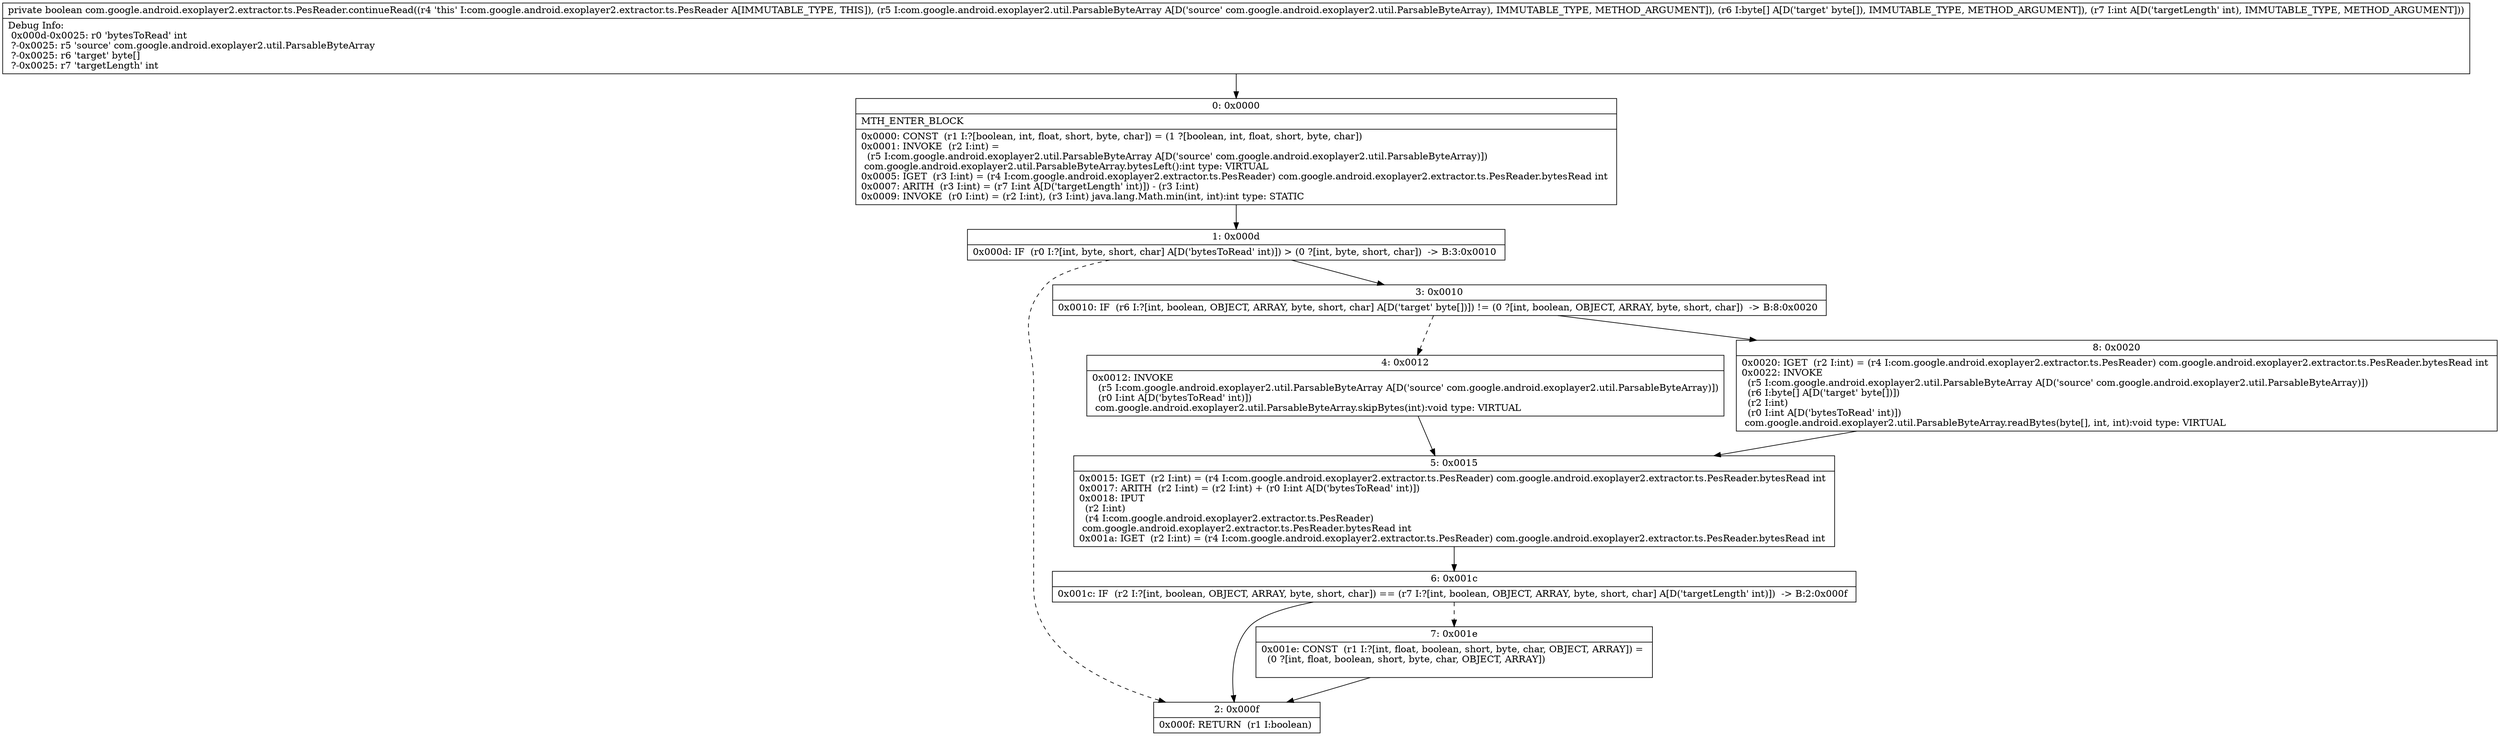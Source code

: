 digraph "CFG forcom.google.android.exoplayer2.extractor.ts.PesReader.continueRead(Lcom\/google\/android\/exoplayer2\/util\/ParsableByteArray;[BI)Z" {
Node_0 [shape=record,label="{0\:\ 0x0000|MTH_ENTER_BLOCK\l|0x0000: CONST  (r1 I:?[boolean, int, float, short, byte, char]) = (1 ?[boolean, int, float, short, byte, char]) \l0x0001: INVOKE  (r2 I:int) = \l  (r5 I:com.google.android.exoplayer2.util.ParsableByteArray A[D('source' com.google.android.exoplayer2.util.ParsableByteArray)])\l com.google.android.exoplayer2.util.ParsableByteArray.bytesLeft():int type: VIRTUAL \l0x0005: IGET  (r3 I:int) = (r4 I:com.google.android.exoplayer2.extractor.ts.PesReader) com.google.android.exoplayer2.extractor.ts.PesReader.bytesRead int \l0x0007: ARITH  (r3 I:int) = (r7 I:int A[D('targetLength' int)]) \- (r3 I:int) \l0x0009: INVOKE  (r0 I:int) = (r2 I:int), (r3 I:int) java.lang.Math.min(int, int):int type: STATIC \l}"];
Node_1 [shape=record,label="{1\:\ 0x000d|0x000d: IF  (r0 I:?[int, byte, short, char] A[D('bytesToRead' int)]) \> (0 ?[int, byte, short, char])  \-\> B:3:0x0010 \l}"];
Node_2 [shape=record,label="{2\:\ 0x000f|0x000f: RETURN  (r1 I:boolean) \l}"];
Node_3 [shape=record,label="{3\:\ 0x0010|0x0010: IF  (r6 I:?[int, boolean, OBJECT, ARRAY, byte, short, char] A[D('target' byte[])]) != (0 ?[int, boolean, OBJECT, ARRAY, byte, short, char])  \-\> B:8:0x0020 \l}"];
Node_4 [shape=record,label="{4\:\ 0x0012|0x0012: INVOKE  \l  (r5 I:com.google.android.exoplayer2.util.ParsableByteArray A[D('source' com.google.android.exoplayer2.util.ParsableByteArray)])\l  (r0 I:int A[D('bytesToRead' int)])\l com.google.android.exoplayer2.util.ParsableByteArray.skipBytes(int):void type: VIRTUAL \l}"];
Node_5 [shape=record,label="{5\:\ 0x0015|0x0015: IGET  (r2 I:int) = (r4 I:com.google.android.exoplayer2.extractor.ts.PesReader) com.google.android.exoplayer2.extractor.ts.PesReader.bytesRead int \l0x0017: ARITH  (r2 I:int) = (r2 I:int) + (r0 I:int A[D('bytesToRead' int)]) \l0x0018: IPUT  \l  (r2 I:int)\l  (r4 I:com.google.android.exoplayer2.extractor.ts.PesReader)\l com.google.android.exoplayer2.extractor.ts.PesReader.bytesRead int \l0x001a: IGET  (r2 I:int) = (r4 I:com.google.android.exoplayer2.extractor.ts.PesReader) com.google.android.exoplayer2.extractor.ts.PesReader.bytesRead int \l}"];
Node_6 [shape=record,label="{6\:\ 0x001c|0x001c: IF  (r2 I:?[int, boolean, OBJECT, ARRAY, byte, short, char]) == (r7 I:?[int, boolean, OBJECT, ARRAY, byte, short, char] A[D('targetLength' int)])  \-\> B:2:0x000f \l}"];
Node_7 [shape=record,label="{7\:\ 0x001e|0x001e: CONST  (r1 I:?[int, float, boolean, short, byte, char, OBJECT, ARRAY]) = \l  (0 ?[int, float, boolean, short, byte, char, OBJECT, ARRAY])\l \l}"];
Node_8 [shape=record,label="{8\:\ 0x0020|0x0020: IGET  (r2 I:int) = (r4 I:com.google.android.exoplayer2.extractor.ts.PesReader) com.google.android.exoplayer2.extractor.ts.PesReader.bytesRead int \l0x0022: INVOKE  \l  (r5 I:com.google.android.exoplayer2.util.ParsableByteArray A[D('source' com.google.android.exoplayer2.util.ParsableByteArray)])\l  (r6 I:byte[] A[D('target' byte[])])\l  (r2 I:int)\l  (r0 I:int A[D('bytesToRead' int)])\l com.google.android.exoplayer2.util.ParsableByteArray.readBytes(byte[], int, int):void type: VIRTUAL \l}"];
MethodNode[shape=record,label="{private boolean com.google.android.exoplayer2.extractor.ts.PesReader.continueRead((r4 'this' I:com.google.android.exoplayer2.extractor.ts.PesReader A[IMMUTABLE_TYPE, THIS]), (r5 I:com.google.android.exoplayer2.util.ParsableByteArray A[D('source' com.google.android.exoplayer2.util.ParsableByteArray), IMMUTABLE_TYPE, METHOD_ARGUMENT]), (r6 I:byte[] A[D('target' byte[]), IMMUTABLE_TYPE, METHOD_ARGUMENT]), (r7 I:int A[D('targetLength' int), IMMUTABLE_TYPE, METHOD_ARGUMENT]))  | Debug Info:\l  0x000d\-0x0025: r0 'bytesToRead' int\l  ?\-0x0025: r5 'source' com.google.android.exoplayer2.util.ParsableByteArray\l  ?\-0x0025: r6 'target' byte[]\l  ?\-0x0025: r7 'targetLength' int\l}"];
MethodNode -> Node_0;
Node_0 -> Node_1;
Node_1 -> Node_2[style=dashed];
Node_1 -> Node_3;
Node_3 -> Node_4[style=dashed];
Node_3 -> Node_8;
Node_4 -> Node_5;
Node_5 -> Node_6;
Node_6 -> Node_2;
Node_6 -> Node_7[style=dashed];
Node_7 -> Node_2;
Node_8 -> Node_5;
}

